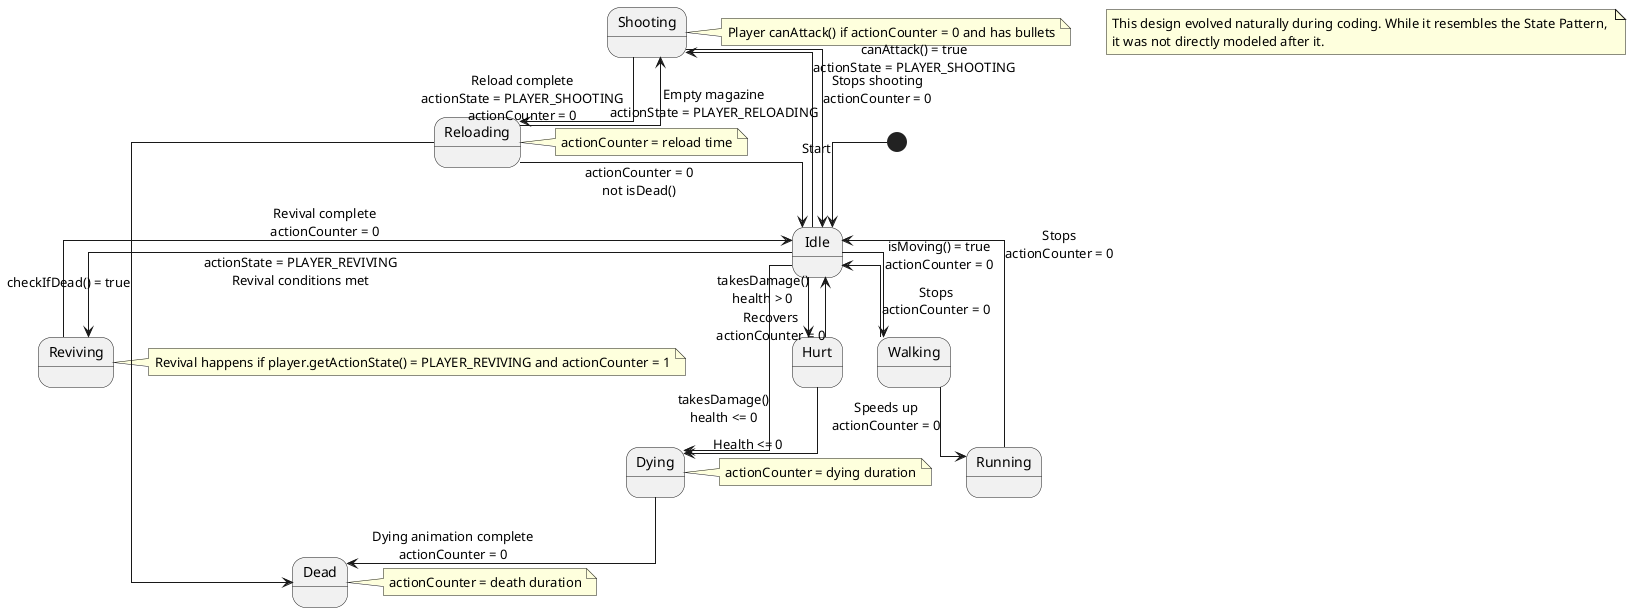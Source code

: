 @startuml

skinparam linetype ortho

state "Idle" as idle

state "Walking" as walking

state "Running" as running

state "Shooting" as shooting

state "Reloading" as reloading

state "Reviving" as reviving

state "Hurt" as hurt

state "Dying" as dying

state "Dead" as dead

[*] --> idle : Start

idle -down-> walking : isMoving() = true\nactionCounter = 0
idle -down-> shooting : canAttack() = true\nactionState = PLAYER_SHOOTING
idle -down-> reviving : actionState = PLAYER_REVIVING\nRevival conditions met
idle -down-> hurt : takesDamage()\nhealth > 0
idle -down-> dying : takesDamage()\nhealth <= 0

walking -down-> running : Speeds up\nactionCounter = 0
walking --> idle : Stops\nactionCounter = 0

running --> idle : Stops\nactionCounter = 0

shooting -down-> reloading : Empty magazine\nactionState = PLAYER_RELOADING
shooting --> idle : Stops shooting\nactionCounter = 0

reloading --> shooting : Reload complete\nactionState = PLAYER_SHOOTING\nactionCounter = 0
reloading -down-> idle : actionCounter = 0\nnot isDead()
reloading -down-> dead : checkIfDead() = true

reviving --> idle : Revival complete\nactionCounter = 0

hurt --> idle : Recovers\nactionCounter = 0
hurt --> dying : Health <= 0

dying --> dead : Dying animation complete\nactionCounter = 0

note right of shooting : Player canAttack() if actionCounter = 0 and has bullets

note right of reviving : Revival happens if player.getActionState() = PLAYER_REVIVING and actionCounter = 1

note right of reloading : actionCounter = reload time

note right of dying : actionCounter = dying duration

note right of dead : actionCounter = death duration

note as N1
    This design evolved naturally during coding. While it resembles the State Pattern, 
    it was not directly modeled after it.
end note

@enduml

